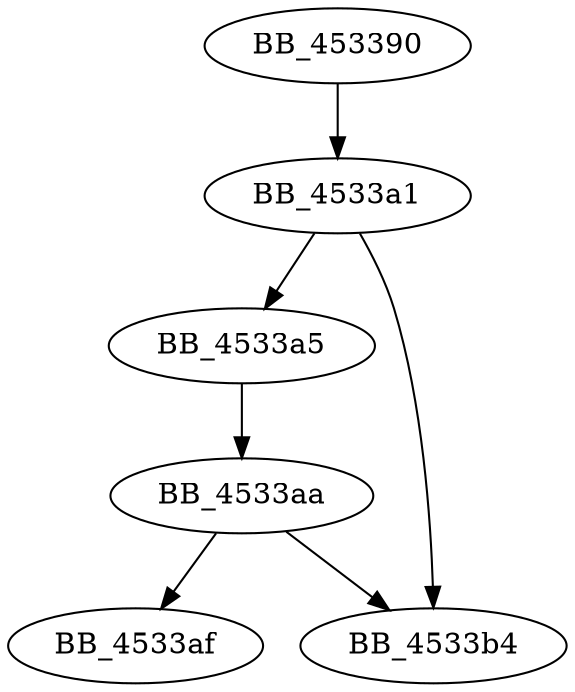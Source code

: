 DiGraph sub_453390{
BB_453390->BB_4533a1
BB_4533a1->BB_4533a5
BB_4533a1->BB_4533b4
BB_4533a5->BB_4533aa
BB_4533aa->BB_4533af
BB_4533aa->BB_4533b4
}

